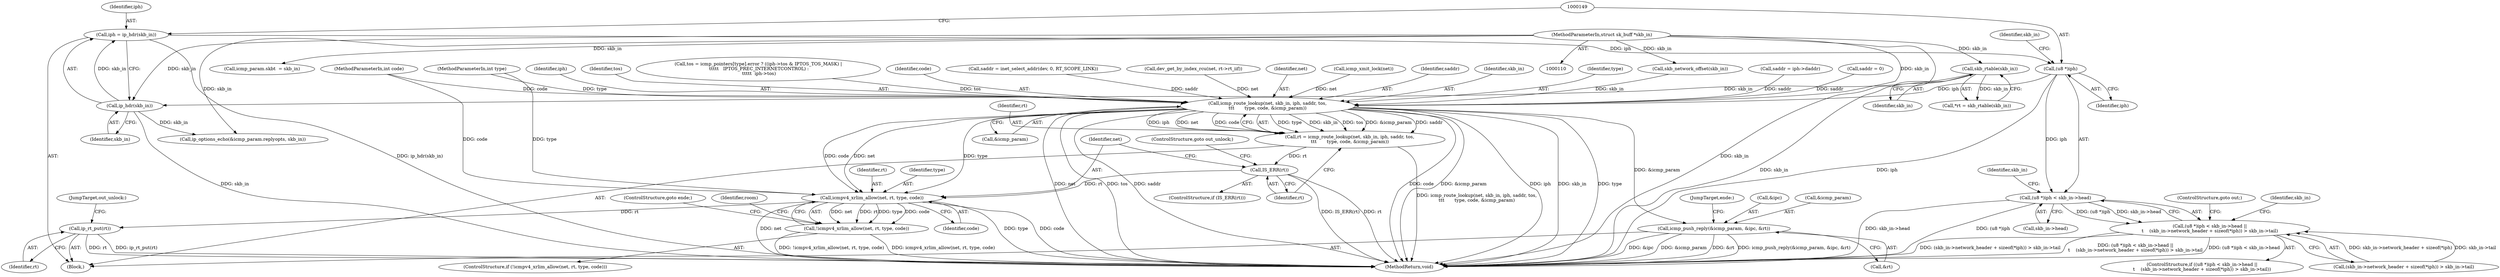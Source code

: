 digraph "0_linux_f6d8bd051c391c1c0458a30b2a7abcd939329259_13@pointer" {
"1000141" [label="(Call,iph = ip_hdr(skb_in))"];
"1000143" [label="(Call,ip_hdr(skb_in))"];
"1000122" [label="(Call,skb_rtable(skb_in))"];
"1000111" [label="(MethodParameterIn,struct sk_buff *skb_in)"];
"1000148" [label="(Call,(u8 *)iph)"];
"1000147" [label="(Call,(u8 *)iph < skb_in->head)"];
"1000146" [label="(Call,(u8 *)iph < skb_in->head ||\n\t    (skb_in->network_header + sizeof(*iph)) > skb_in->tail)"];
"1000383" [label="(Call,icmp_route_lookup(net, skb_in, iph, saddr, tos,\n\t\t\t       type, code, &icmp_param))"];
"1000381" [label="(Call,rt = icmp_route_lookup(net, skb_in, iph, saddr, tos,\n\t\t\t       type, code, &icmp_param))"];
"1000394" [label="(Call,IS_ERR(rt))"];
"1000399" [label="(Call,icmpv4_xrlim_allow(net, rt, type, code))"];
"1000398" [label="(Call,!icmpv4_xrlim_allow(net, rt, type, code))"];
"1000469" [label="(Call,ip_rt_put(rt))"];
"1000461" [label="(Call,icmp_push_reply(&icmp_param, &ipc, &rt))"];
"1000383" [label="(Call,icmp_route_lookup(net, skb_in, iph, saddr, tos,\n\t\t\t       type, code, &icmp_param))"];
"1000381" [label="(Call,rt = icmp_route_lookup(net, skb_in, iph, saddr, tos,\n\t\t\t       type, code, &icmp_param))"];
"1000464" [label="(Call,&ipc)"];
"1000157" [label="(Identifier,skb_in)"];
"1000151" [label="(Call,skb_in->head)"];
"1000233" [label="(Call,saddr = iph->daddr)"];
"1000276" [label="(Call,saddr = 0)"];
"1000382" [label="(Identifier,rt)"];
"1000394" [label="(Call,IS_ERR(rt))"];
"1000147" [label="(Call,(u8 *)iph < skb_in->head)"];
"1000148" [label="(Call,(u8 *)iph)"];
"1000393" [label="(ControlStructure,if (IS_ERR(rt)))"];
"1000113" [label="(MethodParameterIn,int code)"];
"1000145" [label="(ControlStructure,if ((u8 *)iph < skb_in->head ||\n\t    (skb_in->network_header + sizeof(*iph)) > skb_in->tail))"];
"1000462" [label="(Call,&icmp_param)"];
"1000112" [label="(MethodParameterIn,int type)"];
"1000399" [label="(Call,icmpv4_xrlim_allow(net, rt, type, code))"];
"1000299" [label="(Call,ip_options_echo(&icmp_param.replyopts, skb_in))"];
"1000146" [label="(Call,(u8 *)iph < skb_in->head ||\n\t    (skb_in->network_header + sizeof(*iph)) > skb_in->tail)"];
"1000115" [label="(Block,)"];
"1000401" [label="(Identifier,rt)"];
"1000402" [label="(Identifier,type)"];
"1000169" [label="(Identifier,skb_in)"];
"1000122" [label="(Call,skb_rtable(skb_in))"];
"1000395" [label="(Identifier,rt)"];
"1000469" [label="(Call,ip_rt_put(rt))"];
"1000404" [label="(ControlStructure,goto ende;)"];
"1000150" [label="(Identifier,iph)"];
"1000386" [label="(Identifier,iph)"];
"1000111" [label="(MethodParameterIn,struct sk_buff *skb_in)"];
"1000388" [label="(Identifier,tos)"];
"1000280" [label="(Call,tos = icmp_pointers[type].error ? ((iph->tos & IPTOS_TOS_MASK) |\n \t\t\t\t\t   IPTOS_PREC_INTERNETCONTROL) :\n \t\t\t\t\t  iph->tos)"];
"1000353" [label="(Call,skb_network_offset(skb_in))"];
"1000391" [label="(Call,&icmp_param)"];
"1000390" [label="(Identifier,code)"];
"1000269" [label="(Call,saddr = inet_select_addr(dev, 0, RT_SCOPE_LINK))"];
"1000397" [label="(ControlStructure,if (!icmpv4_xrlim_allow(net, rt, type, code)))"];
"1000466" [label="(Call,&rt)"];
"1000403" [label="(Identifier,code)"];
"1000470" [label="(Identifier,rt)"];
"1000144" [label="(Identifier,skb_in)"];
"1000120" [label="(Call,*rt = skb_rtable(skb_in))"];
"1000142" [label="(Identifier,iph)"];
"1000262" [label="(Call,dev_get_by_index_rcu(net, rt->rt_iif))"];
"1000384" [label="(Identifier,net)"];
"1000344" [label="(Call,icmp_param.skb\t  = skb_in)"];
"1000226" [label="(Call,icmp_xmit_lock(net))"];
"1000471" [label="(JumpTarget,out_unlock:)"];
"1000406" [label="(Identifier,room)"];
"1000154" [label="(Call,(skb_in->network_header + sizeof(*iph)) > skb_in->tail)"];
"1000468" [label="(JumpTarget,ende:)"];
"1000123" [label="(Identifier,skb_in)"];
"1000141" [label="(Call,iph = ip_hdr(skb_in))"];
"1000152" [label="(Identifier,skb_in)"];
"1000387" [label="(Identifier,saddr)"];
"1000398" [label="(Call,!icmpv4_xrlim_allow(net, rt, type, code))"];
"1000165" [label="(ControlStructure,goto out;)"];
"1000461" [label="(Call,icmp_push_reply(&icmp_param, &ipc, &rt))"];
"1000143" [label="(Call,ip_hdr(skb_in))"];
"1000385" [label="(Identifier,skb_in)"];
"1000396" [label="(ControlStructure,goto out_unlock;)"];
"1000389" [label="(Identifier,type)"];
"1000475" [label="(MethodReturn,void)"];
"1000400" [label="(Identifier,net)"];
"1000141" -> "1000115"  [label="AST: "];
"1000141" -> "1000143"  [label="CFG: "];
"1000142" -> "1000141"  [label="AST: "];
"1000143" -> "1000141"  [label="AST: "];
"1000149" -> "1000141"  [label="CFG: "];
"1000141" -> "1000475"  [label="DDG: ip_hdr(skb_in)"];
"1000143" -> "1000141"  [label="DDG: skb_in"];
"1000141" -> "1000148"  [label="DDG: iph"];
"1000143" -> "1000144"  [label="CFG: "];
"1000144" -> "1000143"  [label="AST: "];
"1000143" -> "1000475"  [label="DDG: skb_in"];
"1000122" -> "1000143"  [label="DDG: skb_in"];
"1000111" -> "1000143"  [label="DDG: skb_in"];
"1000143" -> "1000299"  [label="DDG: skb_in"];
"1000122" -> "1000120"  [label="AST: "];
"1000122" -> "1000123"  [label="CFG: "];
"1000123" -> "1000122"  [label="AST: "];
"1000120" -> "1000122"  [label="CFG: "];
"1000122" -> "1000475"  [label="DDG: skb_in"];
"1000122" -> "1000120"  [label="DDG: skb_in"];
"1000111" -> "1000122"  [label="DDG: skb_in"];
"1000111" -> "1000110"  [label="AST: "];
"1000111" -> "1000475"  [label="DDG: skb_in"];
"1000111" -> "1000299"  [label="DDG: skb_in"];
"1000111" -> "1000344"  [label="DDG: skb_in"];
"1000111" -> "1000353"  [label="DDG: skb_in"];
"1000111" -> "1000383"  [label="DDG: skb_in"];
"1000148" -> "1000147"  [label="AST: "];
"1000148" -> "1000150"  [label="CFG: "];
"1000149" -> "1000148"  [label="AST: "];
"1000150" -> "1000148"  [label="AST: "];
"1000152" -> "1000148"  [label="CFG: "];
"1000148" -> "1000475"  [label="DDG: iph"];
"1000148" -> "1000147"  [label="DDG: iph"];
"1000148" -> "1000383"  [label="DDG: iph"];
"1000147" -> "1000146"  [label="AST: "];
"1000147" -> "1000151"  [label="CFG: "];
"1000151" -> "1000147"  [label="AST: "];
"1000157" -> "1000147"  [label="CFG: "];
"1000146" -> "1000147"  [label="CFG: "];
"1000147" -> "1000475"  [label="DDG: skb_in->head"];
"1000147" -> "1000475"  [label="DDG: (u8 *)iph"];
"1000147" -> "1000146"  [label="DDG: (u8 *)iph"];
"1000147" -> "1000146"  [label="DDG: skb_in->head"];
"1000146" -> "1000145"  [label="AST: "];
"1000146" -> "1000154"  [label="CFG: "];
"1000154" -> "1000146"  [label="AST: "];
"1000165" -> "1000146"  [label="CFG: "];
"1000169" -> "1000146"  [label="CFG: "];
"1000146" -> "1000475"  [label="DDG: (skb_in->network_header + sizeof(*iph)) > skb_in->tail"];
"1000146" -> "1000475"  [label="DDG: (u8 *)iph < skb_in->head ||\n\t    (skb_in->network_header + sizeof(*iph)) > skb_in->tail"];
"1000146" -> "1000475"  [label="DDG: (u8 *)iph < skb_in->head"];
"1000154" -> "1000146"  [label="DDG: skb_in->network_header + sizeof(*iph)"];
"1000154" -> "1000146"  [label="DDG: skb_in->tail"];
"1000383" -> "1000381"  [label="AST: "];
"1000383" -> "1000391"  [label="CFG: "];
"1000384" -> "1000383"  [label="AST: "];
"1000385" -> "1000383"  [label="AST: "];
"1000386" -> "1000383"  [label="AST: "];
"1000387" -> "1000383"  [label="AST: "];
"1000388" -> "1000383"  [label="AST: "];
"1000389" -> "1000383"  [label="AST: "];
"1000390" -> "1000383"  [label="AST: "];
"1000391" -> "1000383"  [label="AST: "];
"1000381" -> "1000383"  [label="CFG: "];
"1000383" -> "1000475"  [label="DDG: type"];
"1000383" -> "1000475"  [label="DDG: net"];
"1000383" -> "1000475"  [label="DDG: tos"];
"1000383" -> "1000475"  [label="DDG: saddr"];
"1000383" -> "1000475"  [label="DDG: code"];
"1000383" -> "1000475"  [label="DDG: &icmp_param"];
"1000383" -> "1000475"  [label="DDG: iph"];
"1000383" -> "1000475"  [label="DDG: skb_in"];
"1000383" -> "1000381"  [label="DDG: type"];
"1000383" -> "1000381"  [label="DDG: skb_in"];
"1000383" -> "1000381"  [label="DDG: tos"];
"1000383" -> "1000381"  [label="DDG: &icmp_param"];
"1000383" -> "1000381"  [label="DDG: saddr"];
"1000383" -> "1000381"  [label="DDG: iph"];
"1000383" -> "1000381"  [label="DDG: net"];
"1000383" -> "1000381"  [label="DDG: code"];
"1000226" -> "1000383"  [label="DDG: net"];
"1000262" -> "1000383"  [label="DDG: net"];
"1000353" -> "1000383"  [label="DDG: skb_in"];
"1000269" -> "1000383"  [label="DDG: saddr"];
"1000233" -> "1000383"  [label="DDG: saddr"];
"1000276" -> "1000383"  [label="DDG: saddr"];
"1000280" -> "1000383"  [label="DDG: tos"];
"1000112" -> "1000383"  [label="DDG: type"];
"1000113" -> "1000383"  [label="DDG: code"];
"1000383" -> "1000399"  [label="DDG: net"];
"1000383" -> "1000399"  [label="DDG: type"];
"1000383" -> "1000399"  [label="DDG: code"];
"1000383" -> "1000461"  [label="DDG: &icmp_param"];
"1000381" -> "1000115"  [label="AST: "];
"1000382" -> "1000381"  [label="AST: "];
"1000395" -> "1000381"  [label="CFG: "];
"1000381" -> "1000475"  [label="DDG: icmp_route_lookup(net, skb_in, iph, saddr, tos,\n\t\t\t       type, code, &icmp_param)"];
"1000381" -> "1000394"  [label="DDG: rt"];
"1000394" -> "1000393"  [label="AST: "];
"1000394" -> "1000395"  [label="CFG: "];
"1000395" -> "1000394"  [label="AST: "];
"1000396" -> "1000394"  [label="CFG: "];
"1000400" -> "1000394"  [label="CFG: "];
"1000394" -> "1000475"  [label="DDG: IS_ERR(rt)"];
"1000394" -> "1000475"  [label="DDG: rt"];
"1000394" -> "1000399"  [label="DDG: rt"];
"1000399" -> "1000398"  [label="AST: "];
"1000399" -> "1000403"  [label="CFG: "];
"1000400" -> "1000399"  [label="AST: "];
"1000401" -> "1000399"  [label="AST: "];
"1000402" -> "1000399"  [label="AST: "];
"1000403" -> "1000399"  [label="AST: "];
"1000398" -> "1000399"  [label="CFG: "];
"1000399" -> "1000475"  [label="DDG: type"];
"1000399" -> "1000475"  [label="DDG: code"];
"1000399" -> "1000475"  [label="DDG: net"];
"1000399" -> "1000398"  [label="DDG: net"];
"1000399" -> "1000398"  [label="DDG: rt"];
"1000399" -> "1000398"  [label="DDG: type"];
"1000399" -> "1000398"  [label="DDG: code"];
"1000112" -> "1000399"  [label="DDG: type"];
"1000113" -> "1000399"  [label="DDG: code"];
"1000399" -> "1000469"  [label="DDG: rt"];
"1000398" -> "1000397"  [label="AST: "];
"1000404" -> "1000398"  [label="CFG: "];
"1000406" -> "1000398"  [label="CFG: "];
"1000398" -> "1000475"  [label="DDG: !icmpv4_xrlim_allow(net, rt, type, code)"];
"1000398" -> "1000475"  [label="DDG: icmpv4_xrlim_allow(net, rt, type, code)"];
"1000469" -> "1000115"  [label="AST: "];
"1000469" -> "1000470"  [label="CFG: "];
"1000470" -> "1000469"  [label="AST: "];
"1000471" -> "1000469"  [label="CFG: "];
"1000469" -> "1000475"  [label="DDG: ip_rt_put(rt)"];
"1000469" -> "1000475"  [label="DDG: rt"];
"1000461" -> "1000115"  [label="AST: "];
"1000461" -> "1000466"  [label="CFG: "];
"1000462" -> "1000461"  [label="AST: "];
"1000464" -> "1000461"  [label="AST: "];
"1000466" -> "1000461"  [label="AST: "];
"1000468" -> "1000461"  [label="CFG: "];
"1000461" -> "1000475"  [label="DDG: icmp_push_reply(&icmp_param, &ipc, &rt)"];
"1000461" -> "1000475"  [label="DDG: &ipc"];
"1000461" -> "1000475"  [label="DDG: &icmp_param"];
"1000461" -> "1000475"  [label="DDG: &rt"];
}
